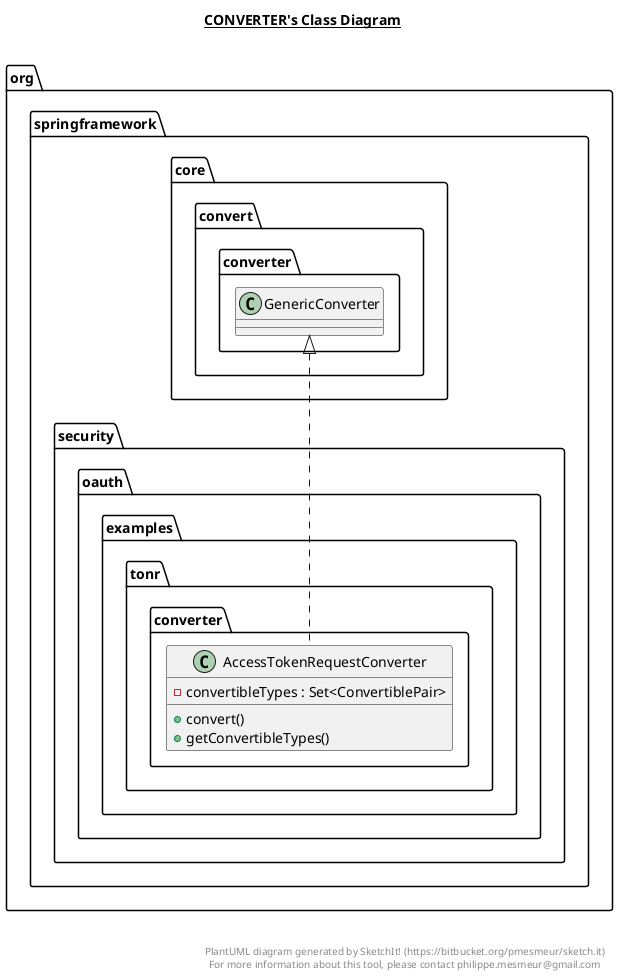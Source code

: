 @startuml

title __CONVERTER's Class Diagram__\n

  namespace org.springframework.security.oauth.examples.tonr {
    namespace converter {
      class org.springframework.security.oauth.examples.tonr.converter.AccessTokenRequestConverter {
          - convertibleTypes : Set<ConvertiblePair>
          + convert()
          + getConvertibleTypes()
      }
    }
  }
  

  org.springframework.security.oauth.examples.tonr.converter.AccessTokenRequestConverter .up.|> org.springframework.core.convert.converter.GenericConverter


right footer


PlantUML diagram generated by SketchIt! (https://bitbucket.org/pmesmeur/sketch.it)
For more information about this tool, please contact philippe.mesmeur@gmail.com
endfooter

@enduml
